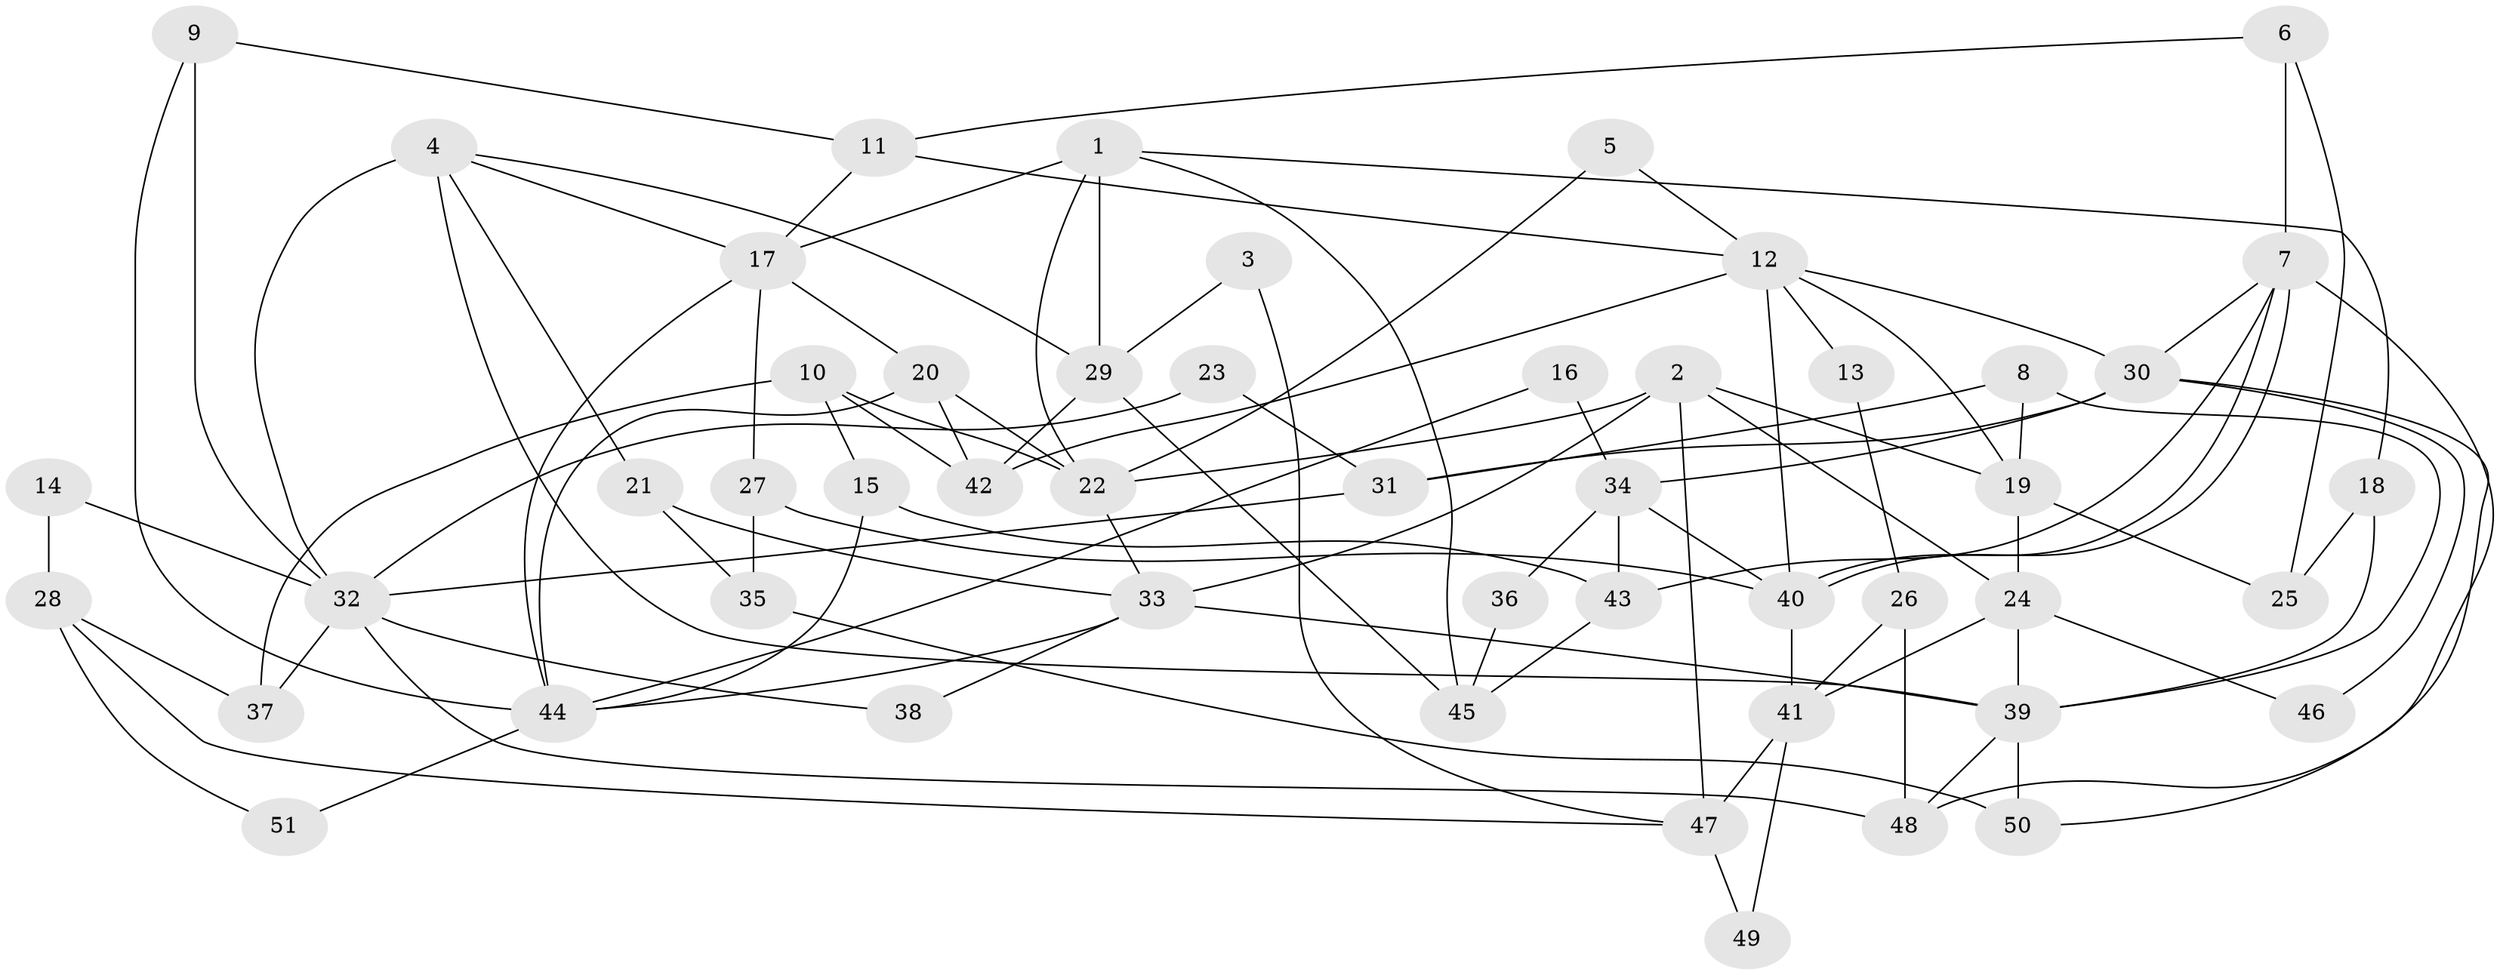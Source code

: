 // coarse degree distribution, {8: 0.16129032258064516, 2: 0.16129032258064516, 5: 0.22580645161290322, 7: 0.0967741935483871, 3: 0.06451612903225806, 6: 0.0967741935483871, 4: 0.1935483870967742}
// Generated by graph-tools (version 1.1) at 2025/41/03/06/25 10:41:57]
// undirected, 51 vertices, 102 edges
graph export_dot {
graph [start="1"]
  node [color=gray90,style=filled];
  1;
  2;
  3;
  4;
  5;
  6;
  7;
  8;
  9;
  10;
  11;
  12;
  13;
  14;
  15;
  16;
  17;
  18;
  19;
  20;
  21;
  22;
  23;
  24;
  25;
  26;
  27;
  28;
  29;
  30;
  31;
  32;
  33;
  34;
  35;
  36;
  37;
  38;
  39;
  40;
  41;
  42;
  43;
  44;
  45;
  46;
  47;
  48;
  49;
  50;
  51;
  1 -- 22;
  1 -- 17;
  1 -- 18;
  1 -- 29;
  1 -- 45;
  2 -- 33;
  2 -- 24;
  2 -- 19;
  2 -- 22;
  2 -- 47;
  3 -- 47;
  3 -- 29;
  4 -- 21;
  4 -- 32;
  4 -- 17;
  4 -- 29;
  4 -- 39;
  5 -- 22;
  5 -- 12;
  6 -- 7;
  6 -- 25;
  6 -- 11;
  7 -- 30;
  7 -- 40;
  7 -- 40;
  7 -- 43;
  7 -- 48;
  8 -- 31;
  8 -- 39;
  8 -- 19;
  9 -- 44;
  9 -- 11;
  9 -- 32;
  10 -- 22;
  10 -- 42;
  10 -- 15;
  10 -- 37;
  11 -- 17;
  11 -- 12;
  12 -- 19;
  12 -- 13;
  12 -- 30;
  12 -- 40;
  12 -- 42;
  13 -- 26;
  14 -- 32;
  14 -- 28;
  15 -- 43;
  15 -- 44;
  16 -- 44;
  16 -- 34;
  17 -- 44;
  17 -- 20;
  17 -- 27;
  18 -- 39;
  18 -- 25;
  19 -- 24;
  19 -- 25;
  20 -- 42;
  20 -- 22;
  20 -- 44;
  21 -- 33;
  21 -- 35;
  22 -- 33;
  23 -- 31;
  23 -- 32;
  24 -- 39;
  24 -- 41;
  24 -- 46;
  26 -- 41;
  26 -- 48;
  27 -- 40;
  27 -- 35;
  28 -- 37;
  28 -- 47;
  28 -- 51;
  29 -- 42;
  29 -- 45;
  30 -- 34;
  30 -- 31;
  30 -- 46;
  30 -- 50;
  31 -- 32;
  32 -- 48;
  32 -- 37;
  32 -- 38;
  33 -- 44;
  33 -- 38;
  33 -- 39;
  34 -- 43;
  34 -- 40;
  34 -- 36;
  35 -- 50;
  36 -- 45;
  39 -- 48;
  39 -- 50;
  40 -- 41;
  41 -- 47;
  41 -- 49;
  43 -- 45;
  44 -- 51;
  47 -- 49;
}
